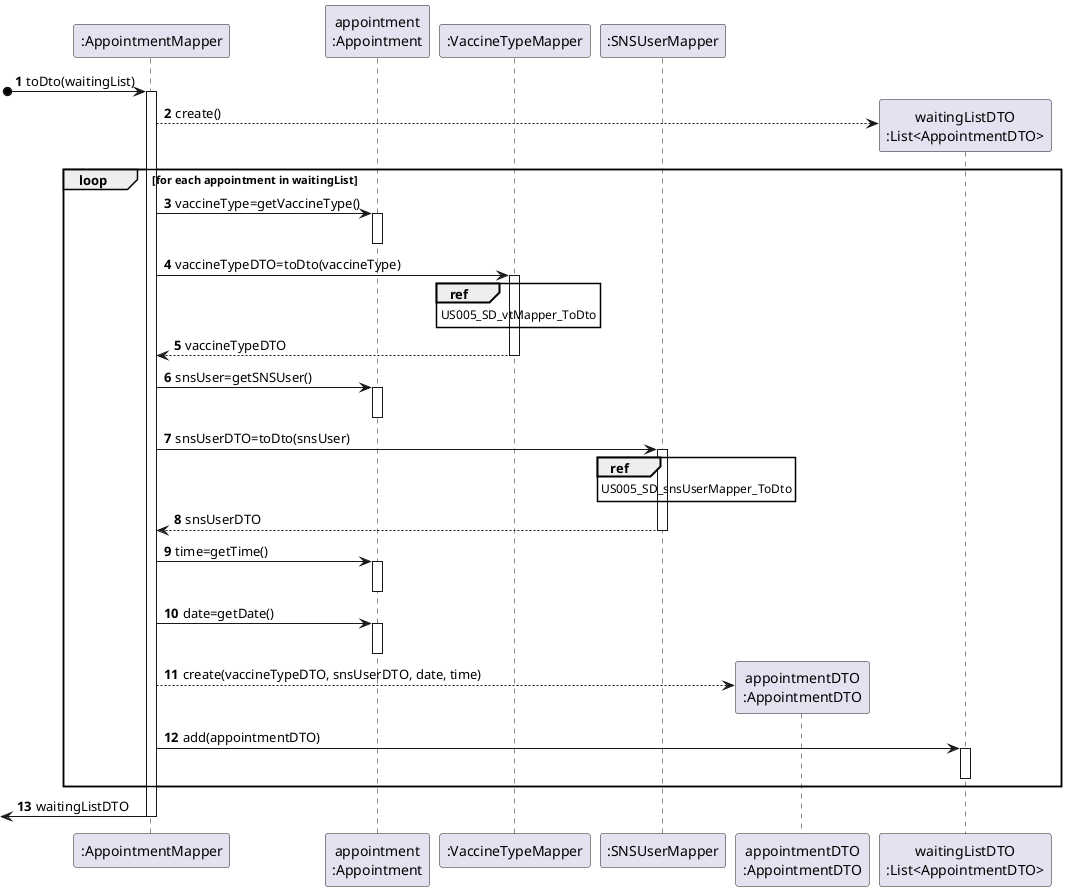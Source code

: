 @startuml
autonumber
participant ":AppointmentMapper" as appointmentMapper
participant "appointment\n:Appointment" as appointment
participant ":VaccineTypeMapper" as vaccineTypeMapper
participant ":SNSUserMapper" as snsUserMapper
participant "appointmentDTO\n:AppointmentDTO" as appointmentDTO
participant "waitingListDTO\n:List<AppointmentDTO>" as waitingListDTO


[o-> appointmentMapper : toDto(waitingList)
activate appointmentMapper

appointmentMapper --> waitingListDTO ** : create()

loop for each appointment in waitingList

appointmentMapper -> appointment : vaccineType=getVaccineType()
activate appointment
deactivate appointment

appointmentMapper -> vaccineTypeMapper : vaccineTypeDTO=toDto(vaccineType)
activate vaccineTypeMapper
ref over vaccineTypeMapper [[US005_SD_vtMapper_ToDto.puml]] : US005_SD_vtMapper_ToDto
vaccineTypeMapper --> appointmentMapper : vaccineTypeDTO
deactivate vaccineTypeMapper

appointmentMapper -> appointment : snsUser=getSNSUser()
activate appointment
deactivate appointment

appointmentMapper -> snsUserMapper : snsUserDTO=toDto(snsUser)
activate snsUserMapper
ref over snsUserMapper [[US005_SD_snsUserMapper_ToDto.puml]] : US005_SD_snsUserMapper_ToDto
snsUserMapper --> appointmentMapper : snsUserDTO
deactivate snsUserMapper

appointmentMapper -> appointment : time=getTime()
activate appointment
deactivate appointment

appointmentMapper -> appointment : date=getDate()
activate appointment
deactivate appointment

appointmentMapper --> appointmentDTO ** : create(vaccineTypeDTO, snsUserDTO, date, time)

appointmentMapper -> waitingListDTO : add(appointmentDTO)
activate waitingListDTO
deactivate waitingListDTO

end

<- appointmentMapper : waitingListDTO
deactivate appointmentMapper
@enduml